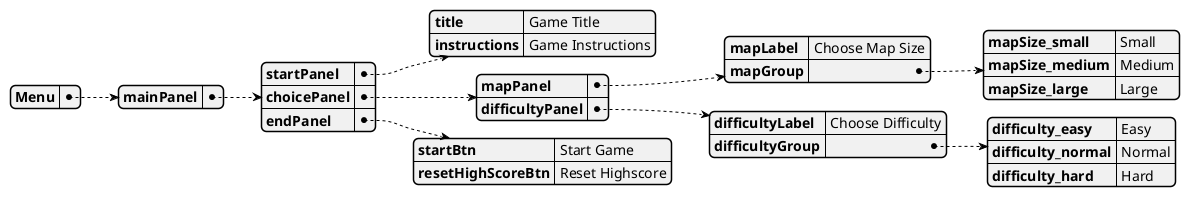 @startyaml menuUI
    
    Menu:
        mainPanel:
            startPanel:
                title: "Game Title"
                instructions: "Game Instructions"

            choicePanel:
                mapPanel:
                    mapLabel: "Choose Map Size"
                    mapGroup:
                        mapSize_small: "Small"
                        mapSize_medium: "Medium"
                        mapSize_large: "Large"

                difficultyPanel:
                    difficultyLabel: "Choose Difficulty"
                    difficultyGroup:
                        difficulty_easy: "Easy"
                        difficulty_normal: "Normal"
                        difficulty_hard: "Hard"

            endPanel:
                startBtn: "Start Game"
                resetHighScoreBtn: "Reset Highscore"

@endyaml
